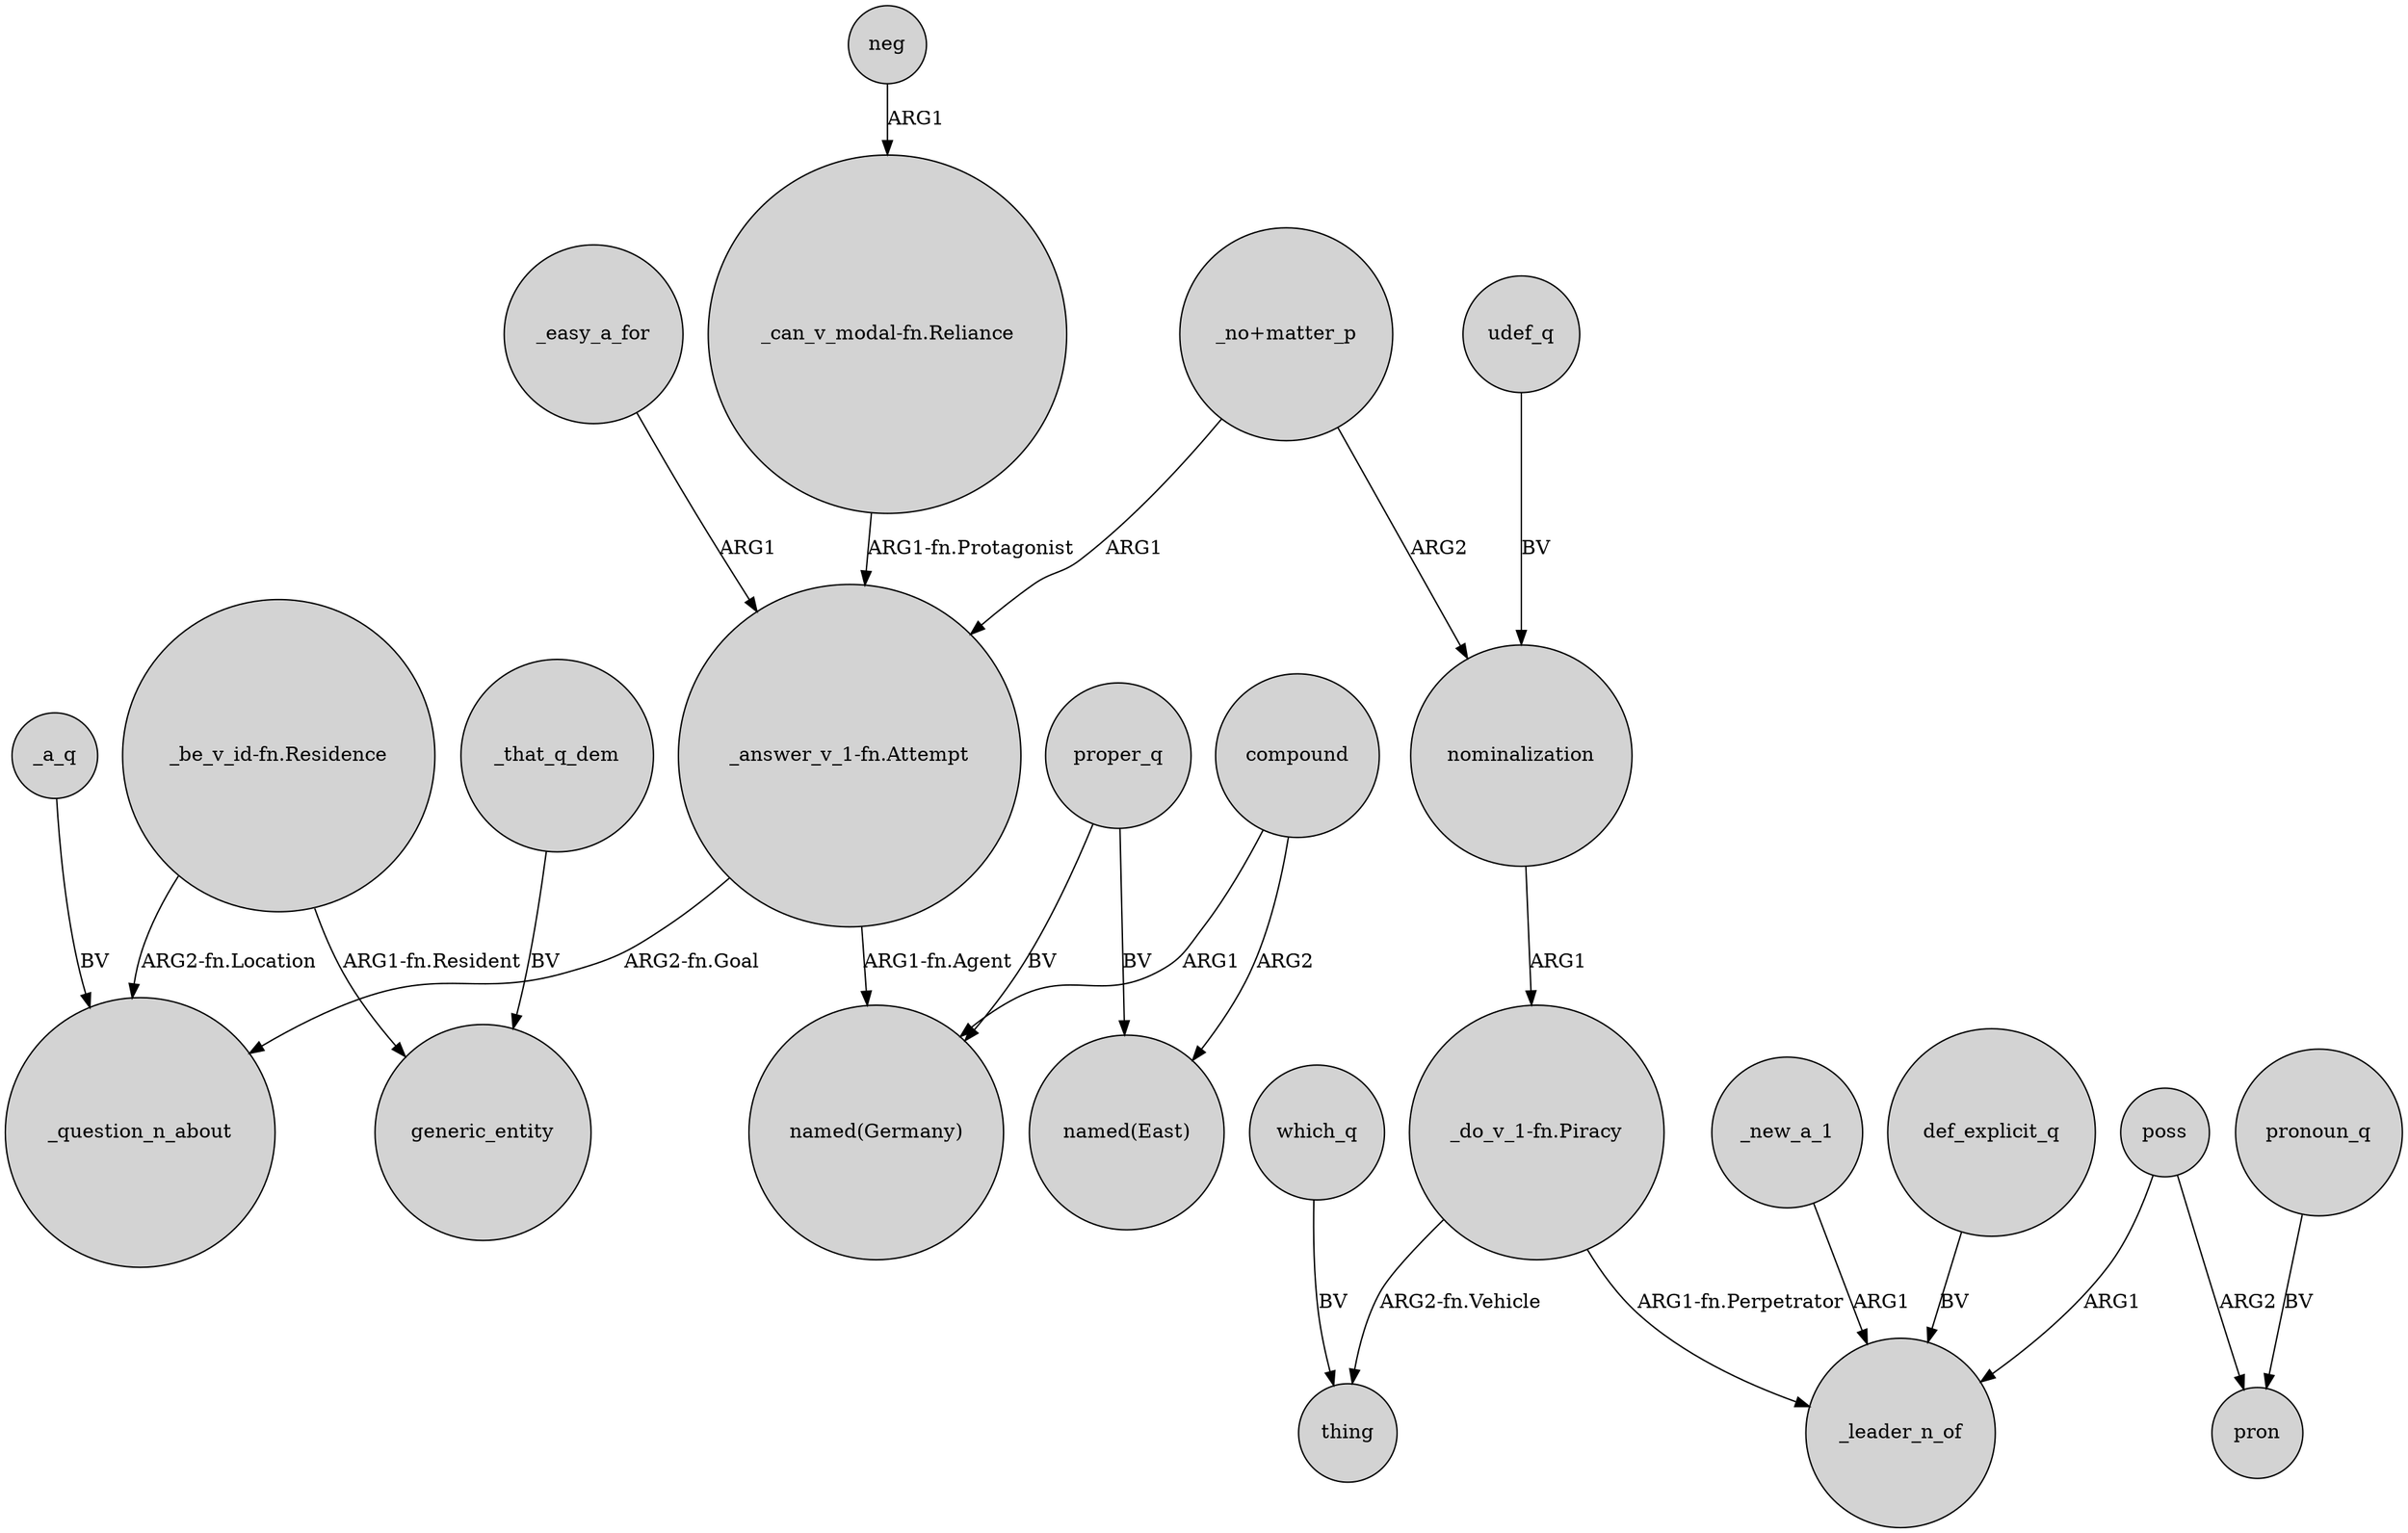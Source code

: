 digraph {
	node [shape=circle style=filled]
	_easy_a_for -> "_answer_v_1-fn.Attempt" [label=ARG1]
	"_no+matter_p" -> "_answer_v_1-fn.Attempt" [label=ARG1]
	"_be_v_id-fn.Residence" -> _question_n_about [label="ARG2-fn.Location"]
	compound -> "named(East)" [label=ARG2]
	udef_q -> nominalization [label=BV]
	which_q -> thing [label=BV]
	"_can_v_modal-fn.Reliance" -> "_answer_v_1-fn.Attempt" [label="ARG1-fn.Protagonist"]
	neg -> "_can_v_modal-fn.Reliance" [label=ARG1]
	"_do_v_1-fn.Piracy" -> _leader_n_of [label="ARG1-fn.Perpetrator"]
	"_answer_v_1-fn.Attempt" -> "named(Germany)" [label="ARG1-fn.Agent"]
	proper_q -> "named(East)" [label=BV]
	_a_q -> _question_n_about [label=BV]
	pronoun_q -> pron [label=BV]
	"_answer_v_1-fn.Attempt" -> _question_n_about [label="ARG2-fn.Goal"]
	poss -> pron [label=ARG2]
	def_explicit_q -> _leader_n_of [label=BV]
	compound -> "named(Germany)" [label=ARG1]
	poss -> _leader_n_of [label=ARG1]
	_that_q_dem -> generic_entity [label=BV]
	"_no+matter_p" -> nominalization [label=ARG2]
	nominalization -> "_do_v_1-fn.Piracy" [label=ARG1]
	"_be_v_id-fn.Residence" -> generic_entity [label="ARG1-fn.Resident"]
	_new_a_1 -> _leader_n_of [label=ARG1]
	proper_q -> "named(Germany)" [label=BV]
	"_do_v_1-fn.Piracy" -> thing [label="ARG2-fn.Vehicle"]
}
